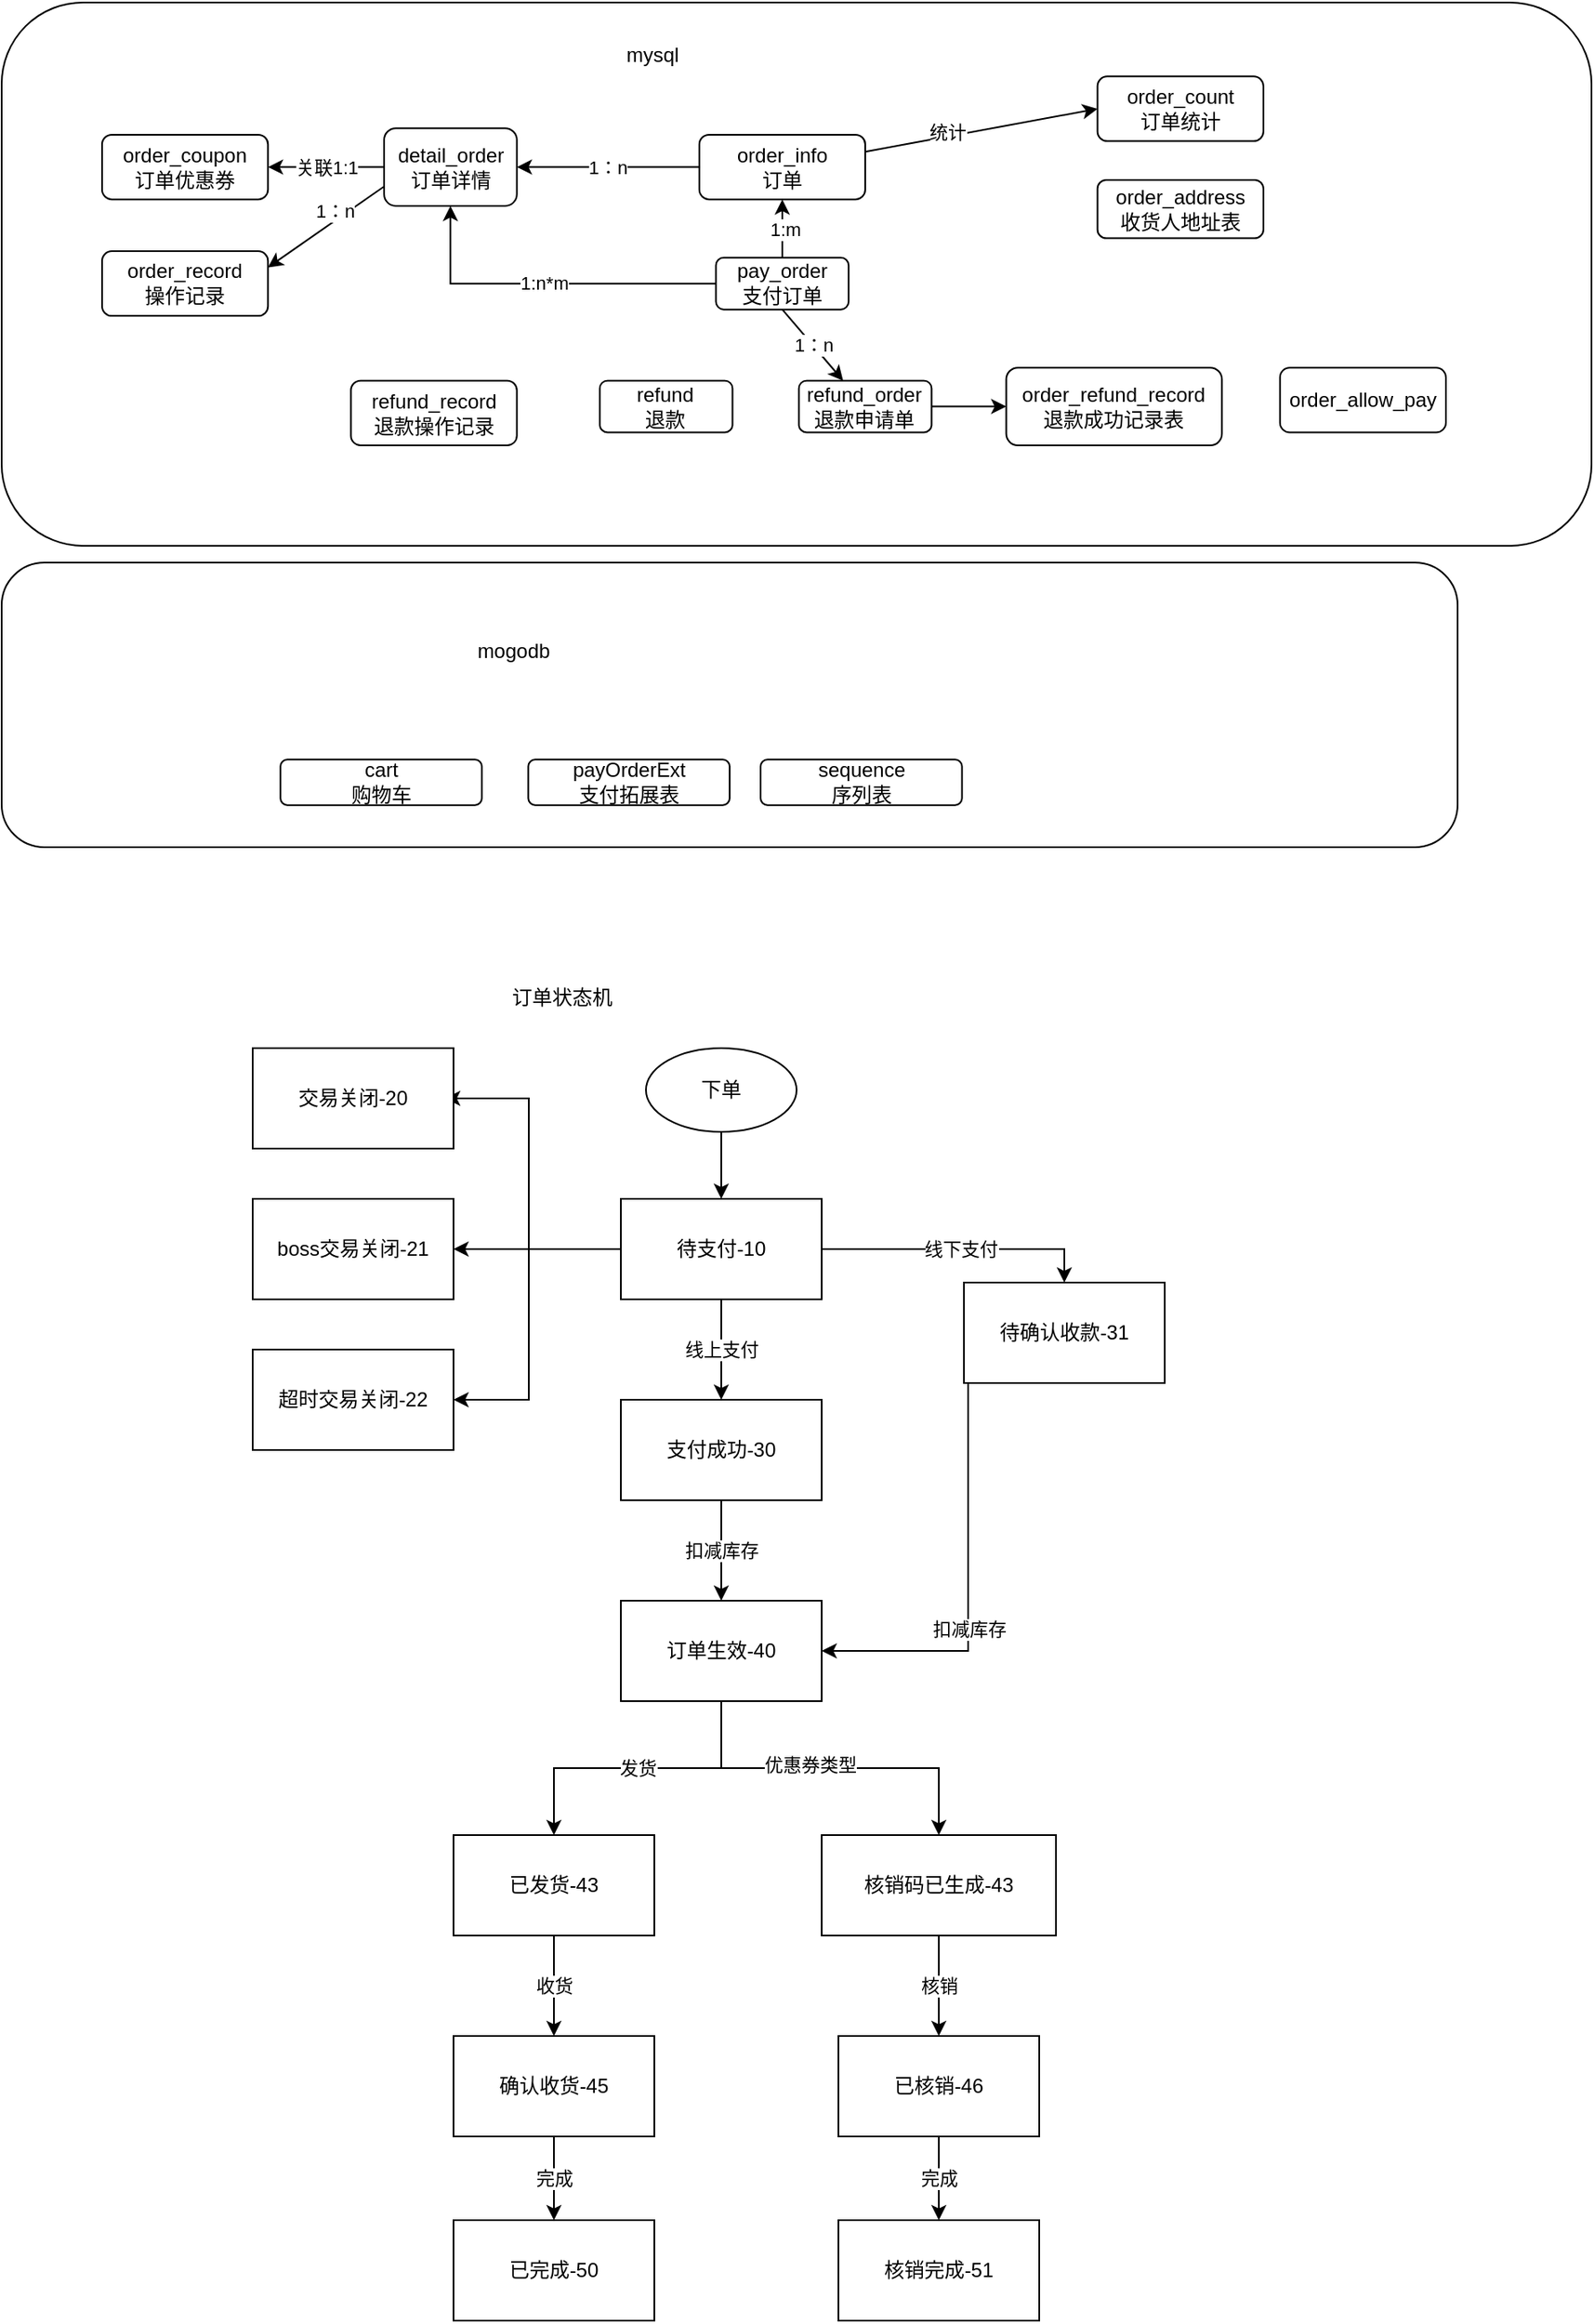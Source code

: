 <mxfile version="15.9.6" type="github">
  <diagram id="EWTMvo6TOPglx_T6JL5v" name="Page-1">
    <mxGraphModel dx="965" dy="621" grid="1" gridSize="10" guides="1" tooltips="1" connect="1" arrows="1" fold="1" page="1" pageScale="1" pageWidth="1169" pageHeight="1654" math="0" shadow="0">
      <root>
        <mxCell id="0" />
        <mxCell id="1" parent="0" />
        <mxCell id="YO0xK3QG9ak5ILaGwRV--3" value="" style="group" parent="1" vertex="1" connectable="0">
          <mxGeometry x="120" y="40" width="870" height="300" as="geometry" />
        </mxCell>
        <mxCell id="YO0xK3QG9ak5ILaGwRV--30" value="" style="rounded=1;whiteSpace=wrap;html=1;" parent="YO0xK3QG9ak5ILaGwRV--3" vertex="1">
          <mxGeometry x="-80" y="-24.56" width="950" height="324.56" as="geometry" />
        </mxCell>
        <mxCell id="YO0xK3QG9ak5ILaGwRV--1" value="" style="group" parent="YO0xK3QG9ak5ILaGwRV--3" vertex="1" connectable="0">
          <mxGeometry x="-20" y="19.65" width="803" height="220.35" as="geometry" />
        </mxCell>
        <mxCell id="30Ag1pgipsQYN-MuEO8W-1" value="detail_order&lt;br&gt;订单详情" style="rounded=1;whiteSpace=wrap;html=1;direction=south;" parent="YO0xK3QG9ak5ILaGwRV--1" vertex="1">
          <mxGeometry x="168.531" y="30.926" width="79.309" height="46.389" as="geometry" />
        </mxCell>
        <mxCell id="30Ag1pgipsQYN-MuEO8W-2" value="order_address&lt;br&gt;收货人地址表" style="rounded=1;whiteSpace=wrap;html=1;" parent="YO0xK3QG9ak5ILaGwRV--1" vertex="1">
          <mxGeometry x="594.815" y="61.853" width="99.136" height="34.792" as="geometry" />
        </mxCell>
        <mxCell id="30Ag1pgipsQYN-MuEO8W-3" value="order_allow_pay" style="rounded=1;whiteSpace=wrap;html=1;" parent="YO0xK3QG9ak5ILaGwRV--1" vertex="1">
          <mxGeometry x="703.864" y="173.961" width="99.136" height="38.658" as="geometry" />
        </mxCell>
        <mxCell id="30Ag1pgipsQYN-MuEO8W-4" value="order_count&lt;br&gt;订单统计" style="rounded=1;whiteSpace=wrap;html=1;" parent="YO0xK3QG9ak5ILaGwRV--1" vertex="1">
          <mxGeometry x="594.815" width="99.136" height="38.658" as="geometry" />
        </mxCell>
        <mxCell id="30Ag1pgipsQYN-MuEO8W-5" value="order_coupon&lt;br&gt;订单优惠券" style="rounded=1;whiteSpace=wrap;html=1;" parent="YO0xK3QG9ak5ILaGwRV--1" vertex="1">
          <mxGeometry y="34.792" width="99.136" height="38.658" as="geometry" />
        </mxCell>
        <mxCell id="30Ag1pgipsQYN-MuEO8W-20" value="关联1:1" style="edgeStyle=none;rounded=0;orthogonalLoop=1;jettySize=auto;html=1;exitX=0.5;exitY=1;exitDx=0;exitDy=0;entryX=1;entryY=0.5;entryDx=0;entryDy=0;" parent="YO0xK3QG9ak5ILaGwRV--1" source="30Ag1pgipsQYN-MuEO8W-1" target="30Ag1pgipsQYN-MuEO8W-5" edge="1">
          <mxGeometry relative="1" as="geometry" />
        </mxCell>
        <mxCell id="30Ag1pgipsQYN-MuEO8W-19" style="edgeStyle=none;rounded=0;orthogonalLoop=1;jettySize=auto;html=1;entryX=0;entryY=0.5;entryDx=0;entryDy=0;" parent="YO0xK3QG9ak5ILaGwRV--1" source="30Ag1pgipsQYN-MuEO8W-6" target="30Ag1pgipsQYN-MuEO8W-4" edge="1">
          <mxGeometry relative="1" as="geometry" />
        </mxCell>
        <mxCell id="30Ag1pgipsQYN-MuEO8W-21" value="统计" style="edgeLabel;html=1;align=center;verticalAlign=middle;resizable=0;points=[];" parent="30Ag1pgipsQYN-MuEO8W-19" vertex="1" connectable="0">
          <mxGeometry x="-0.289" y="3" relative="1" as="geometry">
            <mxPoint as="offset" />
          </mxGeometry>
        </mxCell>
        <mxCell id="30Ag1pgipsQYN-MuEO8W-25" value="1：n" style="edgeStyle=none;rounded=0;orthogonalLoop=1;jettySize=auto;html=1;exitX=0;exitY=0.5;exitDx=0;exitDy=0;entryX=0.5;entryY=0;entryDx=0;entryDy=0;" parent="YO0xK3QG9ak5ILaGwRV--1" source="30Ag1pgipsQYN-MuEO8W-6" target="30Ag1pgipsQYN-MuEO8W-1" edge="1">
          <mxGeometry relative="1" as="geometry">
            <Array as="points">
              <mxPoint x="307.321" y="54.121" />
            </Array>
          </mxGeometry>
        </mxCell>
        <mxCell id="30Ag1pgipsQYN-MuEO8W-6" value="order_info&lt;br&gt;订单" style="rounded=1;whiteSpace=wrap;html=1;" parent="YO0xK3QG9ak5ILaGwRV--1" vertex="1">
          <mxGeometry x="356.889" y="34.792" width="99.136" height="38.658" as="geometry" />
        </mxCell>
        <mxCell id="30Ag1pgipsQYN-MuEO8W-7" value="order_record&lt;br&gt;操作记录" style="rounded=1;whiteSpace=wrap;html=1;" parent="YO0xK3QG9ak5ILaGwRV--1" vertex="1">
          <mxGeometry y="104.376" width="99.136" height="38.658" as="geometry" />
        </mxCell>
        <mxCell id="30Ag1pgipsQYN-MuEO8W-23" value="1：n" style="edgeStyle=none;rounded=0;orthogonalLoop=1;jettySize=auto;html=1;exitX=0.75;exitY=1;exitDx=0;exitDy=0;entryX=1;entryY=0.25;entryDx=0;entryDy=0;" parent="YO0xK3QG9ak5ILaGwRV--1" source="30Ag1pgipsQYN-MuEO8W-1" target="30Ag1pgipsQYN-MuEO8W-7" edge="1">
          <mxGeometry x="-0.239" y="-5" relative="1" as="geometry">
            <mxPoint as="offset" />
          </mxGeometry>
        </mxCell>
        <mxCell id="30Ag1pgipsQYN-MuEO8W-8" value="order_refund_record&lt;br&gt;退款成功记录表" style="rounded=1;whiteSpace=wrap;html=1;" parent="YO0xK3QG9ak5ILaGwRV--1" vertex="1">
          <mxGeometry x="540.29" y="173.961" width="128.877" height="46.389" as="geometry" />
        </mxCell>
        <mxCell id="V0exd360Og3imyfxgmil-1" style="edgeStyle=orthogonalEdgeStyle;rounded=0;orthogonalLoop=1;jettySize=auto;html=1;exitX=0.5;exitY=0;exitDx=0;exitDy=0;entryX=0.5;entryY=1;entryDx=0;entryDy=0;" edge="1" parent="YO0xK3QG9ak5ILaGwRV--1" source="30Ag1pgipsQYN-MuEO8W-9" target="30Ag1pgipsQYN-MuEO8W-6">
          <mxGeometry relative="1" as="geometry" />
        </mxCell>
        <mxCell id="V0exd360Og3imyfxgmil-2" value="1:m" style="edgeLabel;html=1;align=center;verticalAlign=middle;resizable=0;points=[];" vertex="1" connectable="0" parent="V0exd360Og3imyfxgmil-1">
          <mxGeometry x="-0.029" y="-1" relative="1" as="geometry">
            <mxPoint as="offset" />
          </mxGeometry>
        </mxCell>
        <mxCell id="V0exd360Og3imyfxgmil-4" value="1:n*m" style="edgeStyle=orthogonalEdgeStyle;rounded=0;orthogonalLoop=1;jettySize=auto;html=1;exitX=0;exitY=0.5;exitDx=0;exitDy=0;" edge="1" parent="YO0xK3QG9ak5ILaGwRV--1" source="30Ag1pgipsQYN-MuEO8W-9" target="30Ag1pgipsQYN-MuEO8W-1">
          <mxGeometry relative="1" as="geometry" />
        </mxCell>
        <mxCell id="30Ag1pgipsQYN-MuEO8W-9" value="pay_order&lt;br&gt;支付订单" style="rounded=1;whiteSpace=wrap;html=1;" parent="YO0xK3QG9ak5ILaGwRV--1" vertex="1">
          <mxGeometry x="366.802" y="108.242" width="79.309" height="30.926" as="geometry" />
        </mxCell>
        <mxCell id="30Ag1pgipsQYN-MuEO8W-10" value="refund&lt;br&gt;退款" style="rounded=1;whiteSpace=wrap;html=1;" parent="YO0xK3QG9ak5ILaGwRV--1" vertex="1">
          <mxGeometry x="297.407" y="181.692" width="79.309" height="30.926" as="geometry" />
        </mxCell>
        <mxCell id="30Ag1pgipsQYN-MuEO8W-30" style="edgeStyle=none;rounded=0;orthogonalLoop=1;jettySize=auto;html=1;exitX=1;exitY=0.5;exitDx=0;exitDy=0;" parent="YO0xK3QG9ak5ILaGwRV--1" source="30Ag1pgipsQYN-MuEO8W-11" target="30Ag1pgipsQYN-MuEO8W-8" edge="1">
          <mxGeometry relative="1" as="geometry" />
        </mxCell>
        <mxCell id="30Ag1pgipsQYN-MuEO8W-11" value="refund_order&lt;br&gt;退款申请单" style="rounded=1;whiteSpace=wrap;html=1;" parent="YO0xK3QG9ak5ILaGwRV--1" vertex="1">
          <mxGeometry x="416.37" y="181.692" width="79.309" height="30.926" as="geometry" />
        </mxCell>
        <mxCell id="30Ag1pgipsQYN-MuEO8W-29" value="1：n" style="edgeStyle=none;rounded=0;orthogonalLoop=1;jettySize=auto;html=1;exitX=0.5;exitY=1;exitDx=0;exitDy=0;" parent="YO0xK3QG9ak5ILaGwRV--1" source="30Ag1pgipsQYN-MuEO8W-9" target="30Ag1pgipsQYN-MuEO8W-11" edge="1">
          <mxGeometry relative="1" as="geometry" />
        </mxCell>
        <mxCell id="30Ag1pgipsQYN-MuEO8W-12" value="refund_record&lt;br&gt;退款操作记录" style="rounded=1;whiteSpace=wrap;html=1;" parent="YO0xK3QG9ak5ILaGwRV--1" vertex="1">
          <mxGeometry x="148.704" y="181.692" width="99.136" height="38.658" as="geometry" />
        </mxCell>
        <mxCell id="YO0xK3QG9ak5ILaGwRV--2" value="mysql" style="text;html=1;strokeColor=none;fillColor=none;align=center;verticalAlign=middle;whiteSpace=wrap;rounded=0;" parent="YO0xK3QG9ak5ILaGwRV--3" vertex="1">
          <mxGeometry x="280.333" width="58.0" height="14.737" as="geometry" />
        </mxCell>
        <mxCell id="V0exd360Og3imyfxgmil-31" value="" style="group" vertex="1" connectable="0" parent="1">
          <mxGeometry x="40" y="350" width="870" height="170" as="geometry" />
        </mxCell>
        <mxCell id="YO0xK3QG9ak5ILaGwRV--55" value="" style="rounded=1;whiteSpace=wrap;html=1;" parent="V0exd360Og3imyfxgmil-31" vertex="1">
          <mxGeometry width="870" height="170" as="geometry" />
        </mxCell>
        <mxCell id="YO0xK3QG9ak5ILaGwRV--25" value="cart&lt;br&gt;购物车" style="rounded=1;whiteSpace=wrap;html=1;" parent="V0exd360Og3imyfxgmil-31" vertex="1">
          <mxGeometry x="166.596" y="117.64" width="120.319" height="27.2" as="geometry" />
        </mxCell>
        <mxCell id="YO0xK3QG9ak5ILaGwRV--26" value="payOrderExt&lt;br&gt;支付拓展表" style="rounded=1;whiteSpace=wrap;html=1;" parent="V0exd360Og3imyfxgmil-31" vertex="1">
          <mxGeometry x="314.681" y="117.64" width="120.319" height="27.2" as="geometry" />
        </mxCell>
        <mxCell id="YO0xK3QG9ak5ILaGwRV--27" value="sequence&lt;br&gt;序列表" style="rounded=1;whiteSpace=wrap;html=1;" parent="V0exd360Og3imyfxgmil-31" vertex="1">
          <mxGeometry x="453.511" y="117.64" width="120.319" height="27.2" as="geometry" />
        </mxCell>
        <mxCell id="YO0xK3QG9ak5ILaGwRV--56" value="mogodb" style="text;html=1;strokeColor=none;fillColor=none;align=center;verticalAlign=middle;whiteSpace=wrap;rounded=0;" parent="V0exd360Og3imyfxgmil-31" vertex="1">
          <mxGeometry x="277.66" y="42.84" width="55.532" height="20.4" as="geometry" />
        </mxCell>
        <mxCell id="V0exd360Og3imyfxgmil-42" value="" style="group" vertex="1" connectable="0" parent="1">
          <mxGeometry x="190" y="600" width="545" height="800" as="geometry" />
        </mxCell>
        <mxCell id="V0exd360Og3imyfxgmil-5" value="下单" style="ellipse;whiteSpace=wrap;html=1;" vertex="1" parent="V0exd360Og3imyfxgmil-42">
          <mxGeometry x="235" y="40" width="90" height="50" as="geometry" />
        </mxCell>
        <mxCell id="V0exd360Og3imyfxgmil-17" value="" style="edgeStyle=orthogonalEdgeStyle;rounded=0;orthogonalLoop=1;jettySize=auto;html=1;" edge="1" parent="V0exd360Og3imyfxgmil-42">
          <mxGeometry relative="1" as="geometry">
            <mxPoint x="215" y="160" as="sourcePoint" />
            <mxPoint x="115" y="70" as="targetPoint" />
            <Array as="points">
              <mxPoint x="165" y="160" />
              <mxPoint x="165" y="70" />
            </Array>
          </mxGeometry>
        </mxCell>
        <mxCell id="V0exd360Og3imyfxgmil-19" value="" style="edgeStyle=orthogonalEdgeStyle;rounded=0;orthogonalLoop=1;jettySize=auto;html=1;entryX=1;entryY=0.5;entryDx=0;entryDy=0;" edge="1" parent="V0exd360Og3imyfxgmil-42" target="V0exd360Og3imyfxgmil-18">
          <mxGeometry relative="1" as="geometry">
            <mxPoint x="215" y="160" as="sourcePoint" />
            <mxPoint x="105" y="290" as="targetPoint" />
            <Array as="points">
              <mxPoint x="165" y="160" />
              <mxPoint x="165" y="250" />
            </Array>
          </mxGeometry>
        </mxCell>
        <mxCell id="V0exd360Og3imyfxgmil-6" value="待支付-10" style="whiteSpace=wrap;html=1;" vertex="1" parent="V0exd360Og3imyfxgmil-42">
          <mxGeometry x="220" y="130" width="120" height="60" as="geometry" />
        </mxCell>
        <mxCell id="V0exd360Og3imyfxgmil-7" value="" style="edgeStyle=orthogonalEdgeStyle;rounded=0;orthogonalLoop=1;jettySize=auto;html=1;" edge="1" parent="V0exd360Og3imyfxgmil-42" source="V0exd360Og3imyfxgmil-5" target="V0exd360Og3imyfxgmil-6">
          <mxGeometry relative="1" as="geometry" />
        </mxCell>
        <mxCell id="V0exd360Og3imyfxgmil-24" style="edgeStyle=orthogonalEdgeStyle;rounded=0;orthogonalLoop=1;jettySize=auto;html=1;exitX=0.5;exitY=1;exitDx=0;exitDy=0;entryX=1;entryY=0.5;entryDx=0;entryDy=0;" edge="1" parent="V0exd360Og3imyfxgmil-42" target="V0exd360Og3imyfxgmil-22">
          <mxGeometry relative="1" as="geometry">
            <mxPoint x="515" y="190" as="sourcePoint" />
          </mxGeometry>
        </mxCell>
        <mxCell id="V0exd360Og3imyfxgmil-25" value="扣减库存" style="edgeLabel;html=1;align=center;verticalAlign=middle;resizable=0;points=[];" vertex="1" connectable="0" parent="V0exd360Og3imyfxgmil-24">
          <mxGeometry x="0.475" relative="1" as="geometry">
            <mxPoint as="offset" />
          </mxGeometry>
        </mxCell>
        <mxCell id="V0exd360Og3imyfxgmil-8" value="待确认收款-31" style="whiteSpace=wrap;html=1;" vertex="1" parent="V0exd360Og3imyfxgmil-42">
          <mxGeometry x="425" y="180" width="120" height="60" as="geometry" />
        </mxCell>
        <mxCell id="V0exd360Og3imyfxgmil-9" value="线下支付" style="edgeStyle=orthogonalEdgeStyle;rounded=0;orthogonalLoop=1;jettySize=auto;html=1;entryX=0.5;entryY=0;entryDx=0;entryDy=0;" edge="1" parent="V0exd360Og3imyfxgmil-42" source="V0exd360Og3imyfxgmil-6" target="V0exd360Og3imyfxgmil-8">
          <mxGeometry relative="1" as="geometry">
            <mxPoint x="455" y="160" as="targetPoint" />
          </mxGeometry>
        </mxCell>
        <mxCell id="V0exd360Og3imyfxgmil-11" value="支付成功-30" style="whiteSpace=wrap;html=1;" vertex="1" parent="V0exd360Og3imyfxgmil-42">
          <mxGeometry x="220" y="250" width="120" height="60" as="geometry" />
        </mxCell>
        <mxCell id="V0exd360Og3imyfxgmil-12" value="线上支付" style="edgeStyle=orthogonalEdgeStyle;rounded=0;orthogonalLoop=1;jettySize=auto;html=1;" edge="1" parent="V0exd360Og3imyfxgmil-42" source="V0exd360Og3imyfxgmil-6" target="V0exd360Og3imyfxgmil-11">
          <mxGeometry relative="1" as="geometry" />
        </mxCell>
        <mxCell id="V0exd360Og3imyfxgmil-13" value="boss交易关闭-21" style="whiteSpace=wrap;html=1;" vertex="1" parent="V0exd360Og3imyfxgmil-42">
          <mxGeometry y="130" width="120" height="60" as="geometry" />
        </mxCell>
        <mxCell id="V0exd360Og3imyfxgmil-14" value="" style="edgeStyle=orthogonalEdgeStyle;rounded=0;orthogonalLoop=1;jettySize=auto;html=1;" edge="1" parent="V0exd360Og3imyfxgmil-42" source="V0exd360Og3imyfxgmil-6" target="V0exd360Og3imyfxgmil-13">
          <mxGeometry relative="1" as="geometry" />
        </mxCell>
        <mxCell id="V0exd360Og3imyfxgmil-15" value="交易关闭-20" style="whiteSpace=wrap;html=1;" vertex="1" parent="V0exd360Og3imyfxgmil-42">
          <mxGeometry y="40" width="120" height="60" as="geometry" />
        </mxCell>
        <mxCell id="V0exd360Og3imyfxgmil-18" value="&lt;span&gt;超时交易关闭-22&lt;/span&gt;" style="whiteSpace=wrap;html=1;" vertex="1" parent="V0exd360Og3imyfxgmil-42">
          <mxGeometry y="220" width="120" height="60" as="geometry" />
        </mxCell>
        <mxCell id="V0exd360Og3imyfxgmil-22" value="订单生效-40" style="whiteSpace=wrap;html=1;" vertex="1" parent="V0exd360Og3imyfxgmil-42">
          <mxGeometry x="220" y="370" width="120" height="60" as="geometry" />
        </mxCell>
        <mxCell id="V0exd360Og3imyfxgmil-23" value="扣减库存" style="edgeStyle=orthogonalEdgeStyle;rounded=0;orthogonalLoop=1;jettySize=auto;html=1;" edge="1" parent="V0exd360Og3imyfxgmil-42" source="V0exd360Og3imyfxgmil-11" target="V0exd360Og3imyfxgmil-22">
          <mxGeometry relative="1" as="geometry" />
        </mxCell>
        <mxCell id="V0exd360Og3imyfxgmil-26" value="已发货-43" style="whiteSpace=wrap;html=1;" vertex="1" parent="V0exd360Og3imyfxgmil-42">
          <mxGeometry x="120" y="510" width="120" height="60" as="geometry" />
        </mxCell>
        <mxCell id="V0exd360Og3imyfxgmil-27" value="发货" style="edgeStyle=orthogonalEdgeStyle;rounded=0;orthogonalLoop=1;jettySize=auto;html=1;" edge="1" parent="V0exd360Og3imyfxgmil-42" source="V0exd360Og3imyfxgmil-22" target="V0exd360Og3imyfxgmil-26">
          <mxGeometry relative="1" as="geometry" />
        </mxCell>
        <mxCell id="V0exd360Og3imyfxgmil-29" value="核销码已生成-43" style="whiteSpace=wrap;html=1;" vertex="1" parent="V0exd360Og3imyfxgmil-42">
          <mxGeometry x="340" y="510" width="140" height="60" as="geometry" />
        </mxCell>
        <mxCell id="V0exd360Og3imyfxgmil-30" value="" style="edgeStyle=orthogonalEdgeStyle;rounded=0;orthogonalLoop=1;jettySize=auto;html=1;" edge="1" parent="V0exd360Og3imyfxgmil-42" source="V0exd360Og3imyfxgmil-22" target="V0exd360Og3imyfxgmil-29">
          <mxGeometry relative="1" as="geometry" />
        </mxCell>
        <mxCell id="V0exd360Og3imyfxgmil-32" value="优惠券类型" style="edgeLabel;html=1;align=center;verticalAlign=middle;resizable=0;points=[];" vertex="1" connectable="0" parent="V0exd360Og3imyfxgmil-30">
          <mxGeometry x="-0.116" y="2" relative="1" as="geometry">
            <mxPoint as="offset" />
          </mxGeometry>
        </mxCell>
        <mxCell id="V0exd360Og3imyfxgmil-33" value="确认收货-45" style="whiteSpace=wrap;html=1;" vertex="1" parent="V0exd360Og3imyfxgmil-42">
          <mxGeometry x="120" y="630" width="120" height="60" as="geometry" />
        </mxCell>
        <mxCell id="V0exd360Og3imyfxgmil-34" value="收货" style="edgeStyle=orthogonalEdgeStyle;rounded=0;orthogonalLoop=1;jettySize=auto;html=1;" edge="1" parent="V0exd360Og3imyfxgmil-42" source="V0exd360Og3imyfxgmil-26" target="V0exd360Og3imyfxgmil-33">
          <mxGeometry relative="1" as="geometry" />
        </mxCell>
        <mxCell id="V0exd360Og3imyfxgmil-35" value="已完成-50" style="whiteSpace=wrap;html=1;" vertex="1" parent="V0exd360Og3imyfxgmil-42">
          <mxGeometry x="120" y="740" width="120" height="60" as="geometry" />
        </mxCell>
        <mxCell id="V0exd360Og3imyfxgmil-36" value="完成" style="edgeStyle=orthogonalEdgeStyle;rounded=0;orthogonalLoop=1;jettySize=auto;html=1;" edge="1" parent="V0exd360Og3imyfxgmil-42" source="V0exd360Og3imyfxgmil-33" target="V0exd360Og3imyfxgmil-35">
          <mxGeometry relative="1" as="geometry" />
        </mxCell>
        <mxCell id="V0exd360Og3imyfxgmil-37" value="已核销-46" style="whiteSpace=wrap;html=1;" vertex="1" parent="V0exd360Og3imyfxgmil-42">
          <mxGeometry x="350" y="630" width="120" height="60" as="geometry" />
        </mxCell>
        <mxCell id="V0exd360Og3imyfxgmil-38" value="核销" style="edgeStyle=orthogonalEdgeStyle;rounded=0;orthogonalLoop=1;jettySize=auto;html=1;" edge="1" parent="V0exd360Og3imyfxgmil-42" source="V0exd360Og3imyfxgmil-29" target="V0exd360Og3imyfxgmil-37">
          <mxGeometry relative="1" as="geometry" />
        </mxCell>
        <mxCell id="V0exd360Og3imyfxgmil-39" value="核销完成-51" style="whiteSpace=wrap;html=1;" vertex="1" parent="V0exd360Og3imyfxgmil-42">
          <mxGeometry x="350" y="740" width="120" height="60" as="geometry" />
        </mxCell>
        <mxCell id="V0exd360Og3imyfxgmil-40" value="完成" style="edgeStyle=orthogonalEdgeStyle;rounded=0;orthogonalLoop=1;jettySize=auto;html=1;" edge="1" parent="V0exd360Og3imyfxgmil-42" source="V0exd360Og3imyfxgmil-37" target="V0exd360Og3imyfxgmil-39">
          <mxGeometry relative="1" as="geometry" />
        </mxCell>
        <mxCell id="V0exd360Og3imyfxgmil-41" value="订单状态机" style="text;html=1;strokeColor=none;fillColor=none;align=center;verticalAlign=middle;whiteSpace=wrap;rounded=0;" vertex="1" parent="V0exd360Og3imyfxgmil-42">
          <mxGeometry x="140" width="90" height="20" as="geometry" />
        </mxCell>
      </root>
    </mxGraphModel>
  </diagram>
</mxfile>

